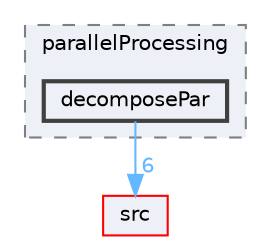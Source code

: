 digraph "applications/utilities/parallelProcessing/decomposePar"
{
 // LATEX_PDF_SIZE
  bgcolor="transparent";
  edge [fontname=Helvetica,fontsize=10,labelfontname=Helvetica,labelfontsize=10];
  node [fontname=Helvetica,fontsize=10,shape=box,height=0.2,width=0.4];
  compound=true
  subgraph clusterdir_ea396705c8562a6ce4df648befe2c681 {
    graph [ bgcolor="#edf0f7", pencolor="grey50", label="parallelProcessing", fontname=Helvetica,fontsize=10 style="filled,dashed", URL="dir_ea396705c8562a6ce4df648befe2c681.html",tooltip=""]
  dir_0c7343aaa074256f7149e2d857cc8f9f [label="decomposePar", fillcolor="#edf0f7", color="grey25", style="filled,bold", URL="dir_0c7343aaa074256f7149e2d857cc8f9f.html",tooltip=""];
  }
  dir_68267d1309a1af8e8297ef4c3efbcdba [label="src", fillcolor="#edf0f7", color="red", style="filled", URL="dir_68267d1309a1af8e8297ef4c3efbcdba.html",tooltip=""];
  dir_0c7343aaa074256f7149e2d857cc8f9f->dir_68267d1309a1af8e8297ef4c3efbcdba [headlabel="6", labeldistance=1.5 headhref="dir_000830_003729.html" href="dir_000830_003729.html" color="steelblue1" fontcolor="steelblue1"];
}
